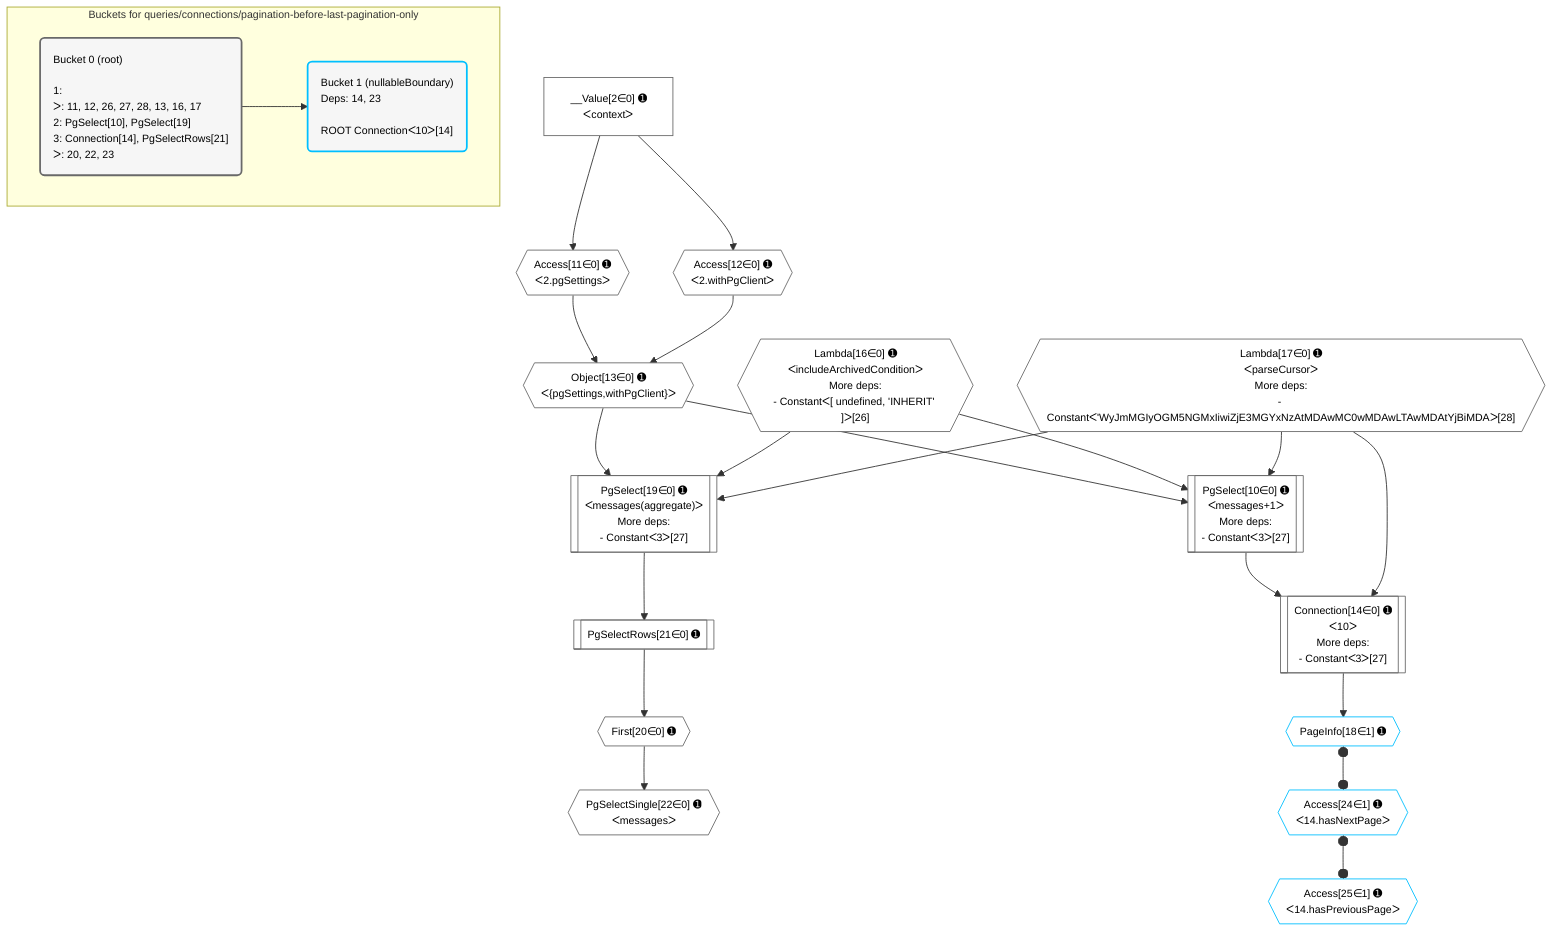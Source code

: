 %%{init: {'themeVariables': { 'fontSize': '12px'}}}%%
graph TD
    classDef path fill:#eee,stroke:#000,color:#000
    classDef plan fill:#fff,stroke-width:1px,color:#000
    classDef itemplan fill:#fff,stroke-width:2px,color:#000
    classDef unbatchedplan fill:#dff,stroke-width:1px,color:#000
    classDef sideeffectplan fill:#fcc,stroke-width:2px,color:#000
    classDef bucket fill:#f6f6f6,color:#000,stroke-width:2px,text-align:left

    subgraph "Buckets for queries/connections/pagination-before-last-pagination-only"
    Bucket0("Bucket 0 (root)<br /><br />1: <br />ᐳ: 11, 12, 26, 27, 28, 13, 16, 17<br />2: PgSelect[10], PgSelect[19]<br />3: Connection[14], PgSelectRows[21]<br />ᐳ: 20, 22, 23"):::bucket
    Bucket1("Bucket 1 (nullableBoundary)<br />Deps: 14, 23<br /><br />ROOT Connectionᐸ10ᐳ[14]"):::bucket
    end
    Bucket0 --> Bucket1

    %% plan dependencies
    PgSelect10[["PgSelect[10∈0] ➊<br />ᐸmessages+1ᐳ<br />More deps:<br />- Constantᐸ3ᐳ[27]"]]:::plan
    Object13{{"Object[13∈0] ➊<br />ᐸ{pgSettings,withPgClient}ᐳ"}}:::plan
    Lambda16{{"Lambda[16∈0] ➊<br />ᐸincludeArchivedConditionᐳ<br />More deps:<br />- Constantᐸ[ undefined, 'INHERIT' ]ᐳ[26]"}}:::plan
    Lambda17{{"Lambda[17∈0] ➊<br />ᐸparseCursorᐳ<br />More deps:<br />- Constantᐸ'WyJmMGIyOGM5NGMxIiwiZjE3MGYxNzAtMDAwMC0wMDAwLTAwMDAtYjBiMDAᐳ[28]"}}:::plan
    Object13 & Lambda16 & Lambda17 --> PgSelect10
    PgSelect19[["PgSelect[19∈0] ➊<br />ᐸmessages(aggregate)ᐳ<br />More deps:<br />- Constantᐸ3ᐳ[27]"]]:::plan
    Object13 & Lambda16 & Lambda17 --> PgSelect19
    Connection14[["Connection[14∈0] ➊<br />ᐸ10ᐳ<br />More deps:<br />- Constantᐸ3ᐳ[27]"]]:::plan
    PgSelect10 & Lambda17 --> Connection14
    Access11{{"Access[11∈0] ➊<br />ᐸ2.pgSettingsᐳ"}}:::plan
    Access12{{"Access[12∈0] ➊<br />ᐸ2.withPgClientᐳ"}}:::plan
    Access11 & Access12 --> Object13
    __Value2["__Value[2∈0] ➊<br />ᐸcontextᐳ"]:::plan
    __Value2 --> Access11
    __Value2 --> Access12
    First20{{"First[20∈0] ➊"}}:::plan
    PgSelectRows21[["PgSelectRows[21∈0] ➊"]]:::plan
    PgSelectRows21 --> First20
    PgSelect19 --> PgSelectRows21
    PgSelectSingle22{{"PgSelectSingle[22∈0] ➊<br />ᐸmessagesᐳ"}}:::plan
    First20 --> PgSelectSingle22
    PageInfo18{{"PageInfo[18∈1] ➊"}}:::plan
    Connection14 --> PageInfo18
    Access24{{"Access[24∈1] ➊<br />ᐸ14.hasNextPageᐳ"}}:::plan
    PageInfo18 o--o Access24
    Access25{{"Access[25∈1] ➊<br />ᐸ14.hasPreviousPageᐳ"}}:::plan
    Access24 o--o Access25

    %% define steps
    classDef bucket0 stroke:#696969
    class Bucket0,__Value2,PgSelect10,Access11,Access12,Object13,Connection14,Lambda16,Lambda17,PgSelect19,First20,PgSelectRows21,PgSelectSingle22 bucket0
    classDef bucket1 stroke:#00bfff
    class Bucket1,PageInfo18,Access24,Access25 bucket1
